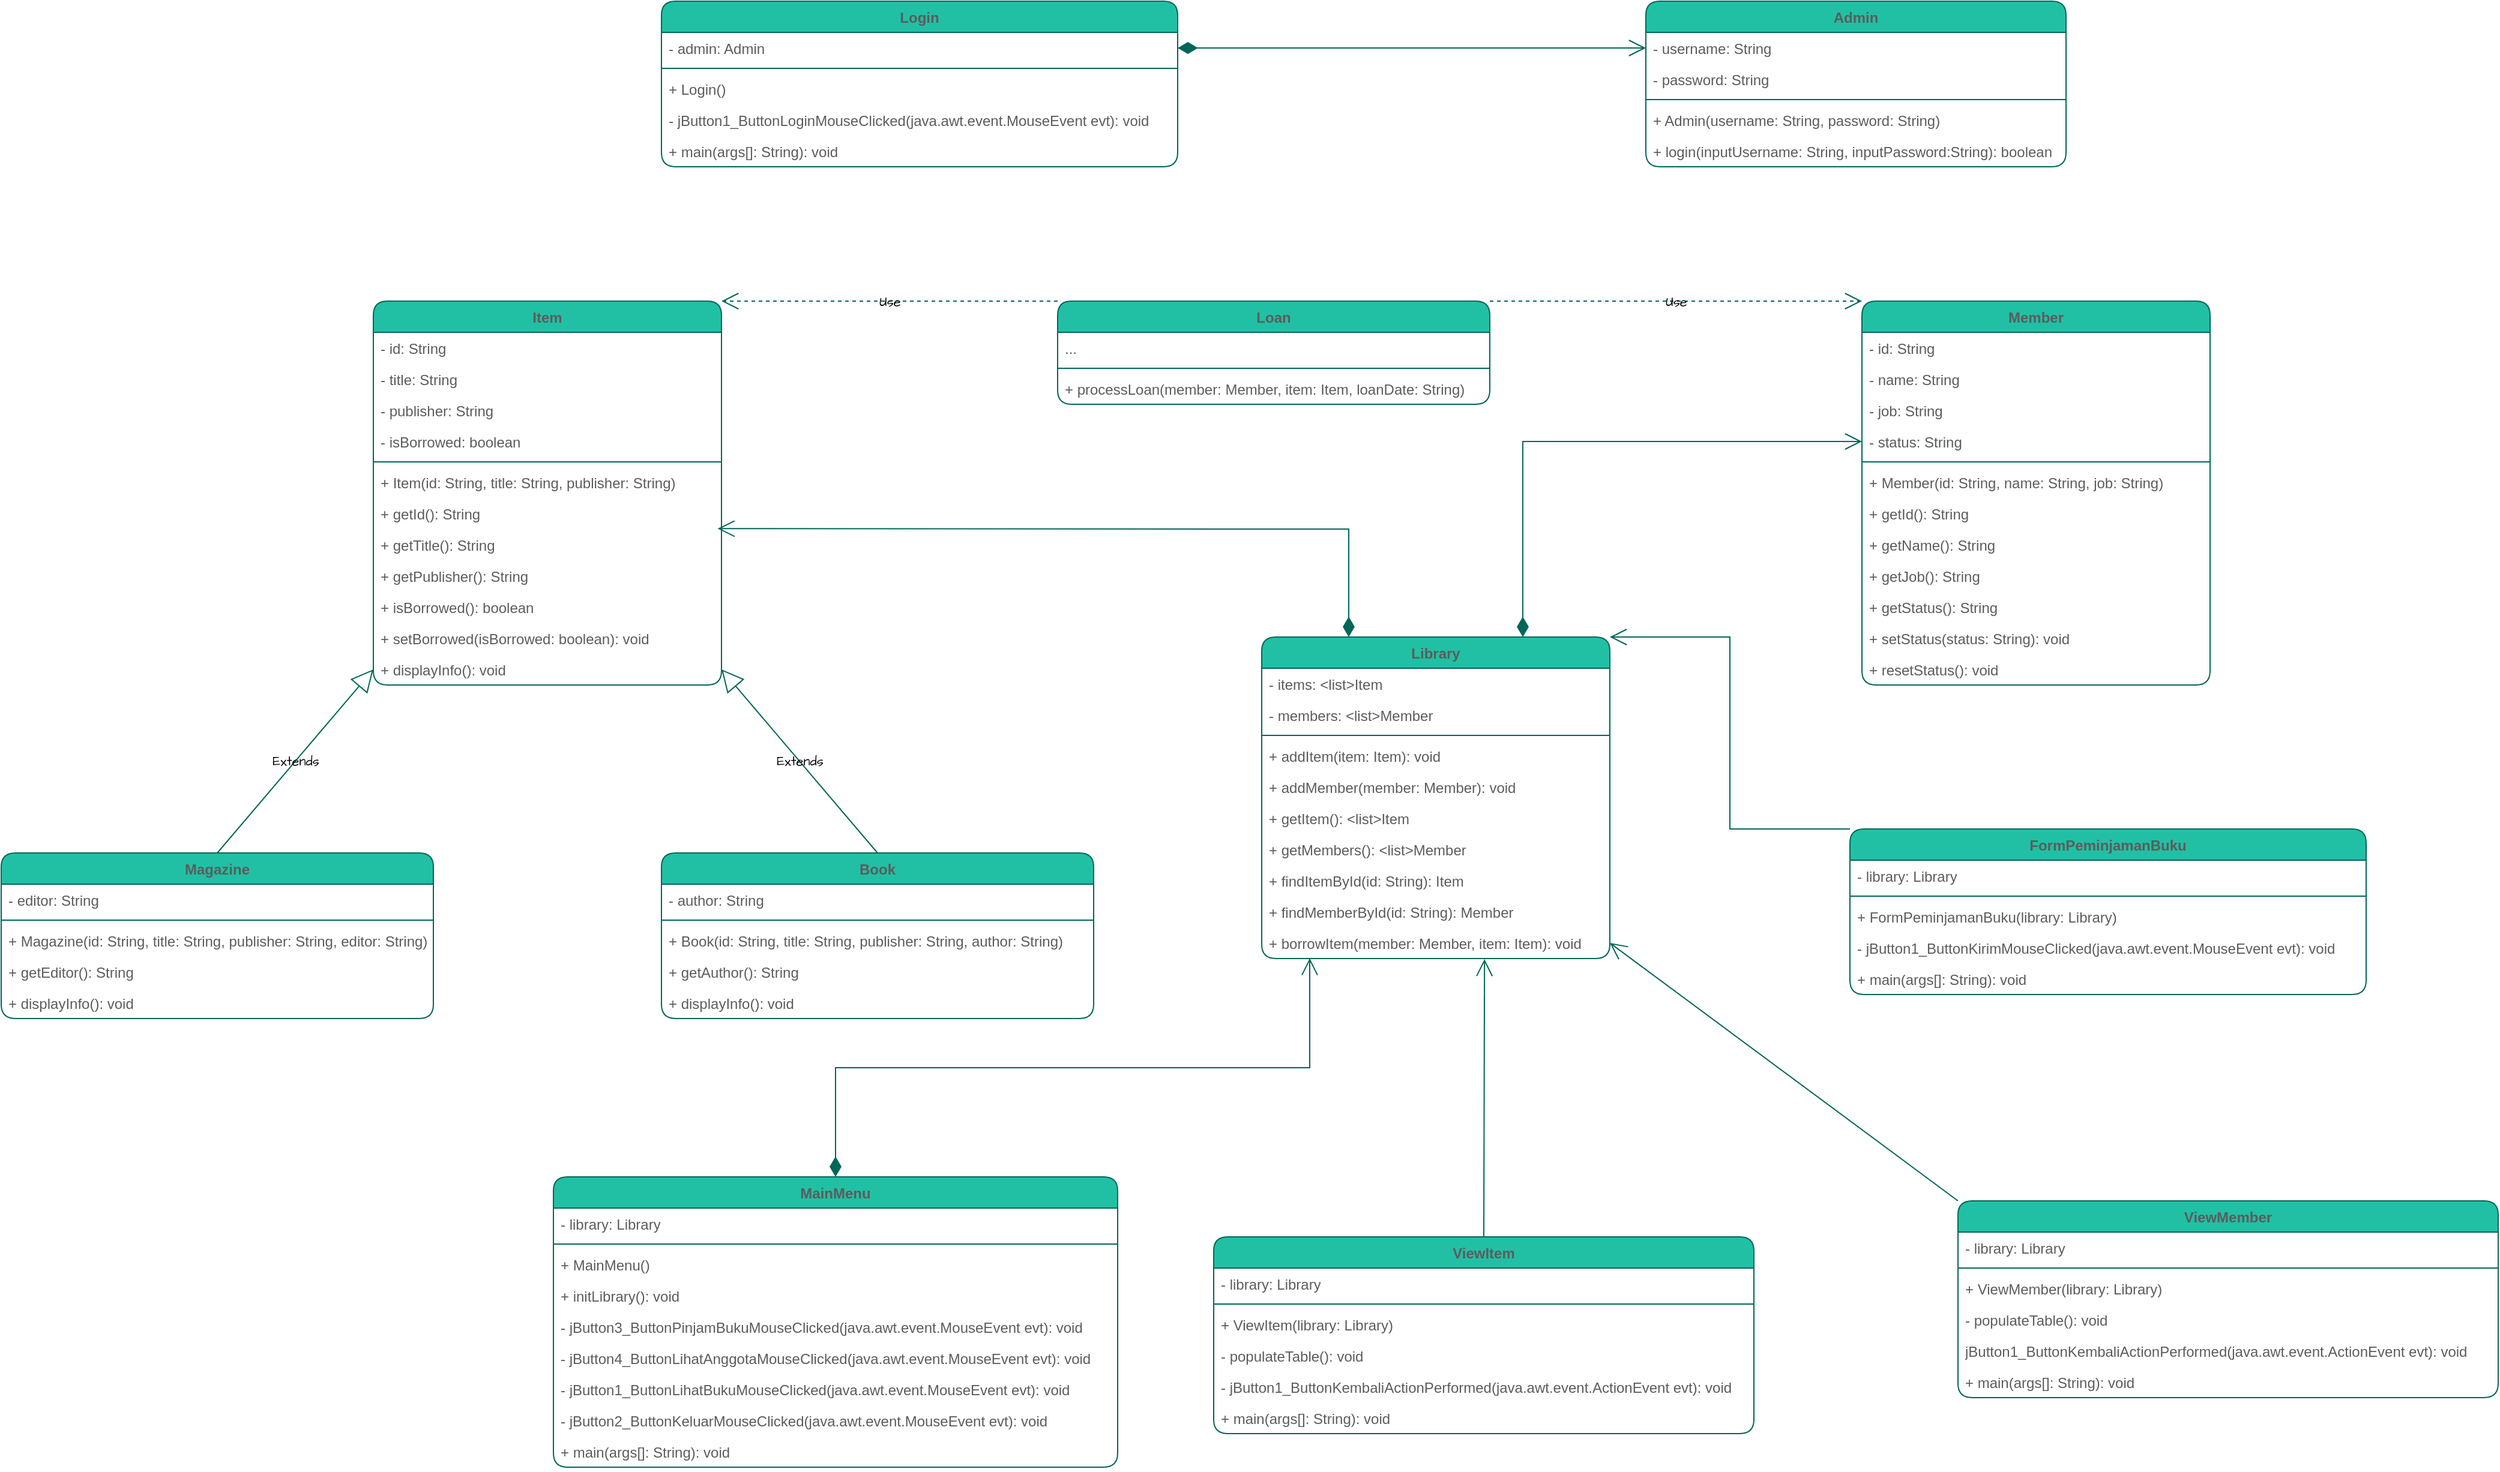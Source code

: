 <mxfile version="24.7.17">
  <diagram name="Page-1" id="c4acf3e9-155e-7222-9cf6-157b1a14988f">
    <mxGraphModel dx="4316" dy="1442" grid="1" gridSize="10" guides="1" tooltips="1" connect="1" arrows="1" fold="1" page="1" pageScale="1" pageWidth="850" pageHeight="1100" background="none" math="0" shadow="0">
      <root>
        <mxCell id="0" />
        <mxCell id="1" parent="0" />
        <mxCell id="7677n6KTqi19DKU87KQC-2" value="Library" style="swimlane;fontStyle=1;align=center;verticalAlign=top;childLayout=stackLayout;horizontal=1;startSize=26;horizontalStack=0;resizeParent=1;resizeParentMax=0;resizeLast=0;collapsible=1;marginBottom=0;whiteSpace=wrap;html=1;rounded=1;labelBackgroundColor=none;fillColor=#21C0A5;strokeColor=#006658;fontColor=#5C5C5C;" parent="1" vertex="1">
          <mxGeometry x="-10" y="1470" width="290" height="268" as="geometry" />
        </mxCell>
        <mxCell id="7677n6KTqi19DKU87KQC-6" value="- items: &amp;lt;list&amp;gt;Item" style="text;strokeColor=none;fillColor=none;align=left;verticalAlign=top;spacingLeft=4;spacingRight=4;overflow=hidden;rotatable=0;points=[[0,0.5],[1,0.5]];portConstraint=eastwest;whiteSpace=wrap;html=1;rounded=1;labelBackgroundColor=none;fontColor=#5C5C5C;" parent="7677n6KTqi19DKU87KQC-2" vertex="1">
          <mxGeometry y="26" width="290" height="26" as="geometry" />
        </mxCell>
        <mxCell id="7677n6KTqi19DKU87KQC-3" value="- members: &amp;lt;list&amp;gt;Member" style="text;strokeColor=none;fillColor=none;align=left;verticalAlign=top;spacingLeft=4;spacingRight=4;overflow=hidden;rotatable=0;points=[[0,0.5],[1,0.5]];portConstraint=eastwest;whiteSpace=wrap;html=1;rounded=1;labelBackgroundColor=none;fontColor=#5C5C5C;" parent="7677n6KTqi19DKU87KQC-2" vertex="1">
          <mxGeometry y="52" width="290" height="26" as="geometry" />
        </mxCell>
        <mxCell id="7677n6KTqi19DKU87KQC-4" value="" style="line;strokeWidth=1;fillColor=none;align=left;verticalAlign=middle;spacingTop=-1;spacingLeft=3;spacingRight=3;rotatable=0;labelPosition=right;points=[];portConstraint=eastwest;strokeColor=#006658;rounded=1;labelBackgroundColor=none;fontColor=#5C5C5C;" parent="7677n6KTqi19DKU87KQC-2" vertex="1">
          <mxGeometry y="78" width="290" height="8" as="geometry" />
        </mxCell>
        <mxCell id="7677n6KTqi19DKU87KQC-5" value="+ addItem(item: Item): void" style="text;strokeColor=none;fillColor=none;align=left;verticalAlign=top;spacingLeft=4;spacingRight=4;overflow=hidden;rotatable=0;points=[[0,0.5],[1,0.5]];portConstraint=eastwest;whiteSpace=wrap;html=1;rounded=1;labelBackgroundColor=none;fontColor=#5C5C5C;" parent="7677n6KTqi19DKU87KQC-2" vertex="1">
          <mxGeometry y="86" width="290" height="26" as="geometry" />
        </mxCell>
        <mxCell id="7677n6KTqi19DKU87KQC-7" value="+ addMember(member: Member): void" style="text;strokeColor=none;fillColor=none;align=left;verticalAlign=top;spacingLeft=4;spacingRight=4;overflow=hidden;rotatable=0;points=[[0,0.5],[1,0.5]];portConstraint=eastwest;whiteSpace=wrap;html=1;rounded=1;labelBackgroundColor=none;fontColor=#5C5C5C;" parent="7677n6KTqi19DKU87KQC-2" vertex="1">
          <mxGeometry y="112" width="290" height="26" as="geometry" />
        </mxCell>
        <mxCell id="7677n6KTqi19DKU87KQC-9" value="+ getItem(): &amp;lt;list&amp;gt;Item" style="text;strokeColor=none;fillColor=none;align=left;verticalAlign=top;spacingLeft=4;spacingRight=4;overflow=hidden;rotatable=0;points=[[0,0.5],[1,0.5]];portConstraint=eastwest;whiteSpace=wrap;html=1;rounded=1;labelBackgroundColor=none;fontColor=#5C5C5C;" parent="7677n6KTqi19DKU87KQC-2" vertex="1">
          <mxGeometry y="138" width="290" height="26" as="geometry" />
        </mxCell>
        <mxCell id="7677n6KTqi19DKU87KQC-10" value="+ getMembers(): &amp;lt;list&amp;gt;Member" style="text;strokeColor=none;fillColor=none;align=left;verticalAlign=top;spacingLeft=4;spacingRight=4;overflow=hidden;rotatable=0;points=[[0,0.5],[1,0.5]];portConstraint=eastwest;whiteSpace=wrap;html=1;rounded=1;labelBackgroundColor=none;fontColor=#5C5C5C;" parent="7677n6KTqi19DKU87KQC-2" vertex="1">
          <mxGeometry y="164" width="290" height="26" as="geometry" />
        </mxCell>
        <mxCell id="7677n6KTqi19DKU87KQC-12" value="+ findItemById(id: String): Item" style="text;strokeColor=none;fillColor=none;align=left;verticalAlign=top;spacingLeft=4;spacingRight=4;overflow=hidden;rotatable=0;points=[[0,0.5],[1,0.5]];portConstraint=eastwest;whiteSpace=wrap;html=1;rounded=1;labelBackgroundColor=none;fontColor=#5C5C5C;" parent="7677n6KTqi19DKU87KQC-2" vertex="1">
          <mxGeometry y="190" width="290" height="26" as="geometry" />
        </mxCell>
        <mxCell id="7677n6KTqi19DKU87KQC-11" value="+ findMemberById(id: String): Member" style="text;strokeColor=none;fillColor=none;align=left;verticalAlign=top;spacingLeft=4;spacingRight=4;overflow=hidden;rotatable=0;points=[[0,0.5],[1,0.5]];portConstraint=eastwest;whiteSpace=wrap;html=1;rounded=1;labelBackgroundColor=none;fontColor=#5C5C5C;" parent="7677n6KTqi19DKU87KQC-2" vertex="1">
          <mxGeometry y="216" width="290" height="26" as="geometry" />
        </mxCell>
        <mxCell id="7677n6KTqi19DKU87KQC-8" value="+ borrowItem(member: Member, item: Item): void" style="text;strokeColor=none;fillColor=none;align=left;verticalAlign=top;spacingLeft=4;spacingRight=4;overflow=hidden;rotatable=0;points=[[0,0.5],[1,0.5]];portConstraint=eastwest;whiteSpace=wrap;html=1;rounded=1;labelBackgroundColor=none;fontColor=#5C5C5C;" parent="7677n6KTqi19DKU87KQC-2" vertex="1">
          <mxGeometry y="242" width="290" height="26" as="geometry" />
        </mxCell>
        <mxCell id="7677n6KTqi19DKU87KQC-13" value="Admin" style="swimlane;fontStyle=1;align=center;verticalAlign=top;childLayout=stackLayout;horizontal=1;startSize=26;horizontalStack=0;resizeParent=1;resizeParentMax=0;resizeLast=0;collapsible=1;marginBottom=0;whiteSpace=wrap;html=1;rounded=1;labelBackgroundColor=none;fillColor=#21C0A5;strokeColor=#006658;fontColor=#5C5C5C;" parent="1" vertex="1">
          <mxGeometry x="310" y="940" width="350" height="138" as="geometry" />
        </mxCell>
        <mxCell id="7677n6KTqi19DKU87KQC-14" value="- username: String" style="text;strokeColor=none;fillColor=none;align=left;verticalAlign=top;spacingLeft=4;spacingRight=4;overflow=hidden;rotatable=0;points=[[0,0.5],[1,0.5]];portConstraint=eastwest;whiteSpace=wrap;html=1;rounded=1;labelBackgroundColor=none;fontColor=#5C5C5C;" parent="7677n6KTqi19DKU87KQC-13" vertex="1">
          <mxGeometry y="26" width="350" height="26" as="geometry" />
        </mxCell>
        <mxCell id="7677n6KTqi19DKU87KQC-15" value="- password: String" style="text;strokeColor=none;fillColor=none;align=left;verticalAlign=top;spacingLeft=4;spacingRight=4;overflow=hidden;rotatable=0;points=[[0,0.5],[1,0.5]];portConstraint=eastwest;whiteSpace=wrap;html=1;rounded=1;labelBackgroundColor=none;fontColor=#5C5C5C;" parent="7677n6KTqi19DKU87KQC-13" vertex="1">
          <mxGeometry y="52" width="350" height="26" as="geometry" />
        </mxCell>
        <mxCell id="7677n6KTqi19DKU87KQC-16" value="" style="line;strokeWidth=1;fillColor=none;align=left;verticalAlign=middle;spacingTop=-1;spacingLeft=3;spacingRight=3;rotatable=0;labelPosition=right;points=[];portConstraint=eastwest;strokeColor=#006658;rounded=1;labelBackgroundColor=none;fontColor=#5C5C5C;" parent="7677n6KTqi19DKU87KQC-13" vertex="1">
          <mxGeometry y="78" width="350" height="8" as="geometry" />
        </mxCell>
        <mxCell id="7677n6KTqi19DKU87KQC-17" value="+ Admin(username: String, password: String)" style="text;strokeColor=none;fillColor=none;align=left;verticalAlign=top;spacingLeft=4;spacingRight=4;overflow=hidden;rotatable=0;points=[[0,0.5],[1,0.5]];portConstraint=eastwest;whiteSpace=wrap;html=1;rounded=1;labelBackgroundColor=none;fontColor=#5C5C5C;" parent="7677n6KTqi19DKU87KQC-13" vertex="1">
          <mxGeometry y="86" width="350" height="26" as="geometry" />
        </mxCell>
        <mxCell id="7677n6KTqi19DKU87KQC-18" value="+ login(inputUsername: String, inputPassword:String): boolean" style="text;strokeColor=none;fillColor=none;align=left;verticalAlign=top;spacingLeft=4;spacingRight=4;overflow=hidden;rotatable=0;points=[[0,0.5],[1,0.5]];portConstraint=eastwest;whiteSpace=wrap;html=1;rounded=1;labelBackgroundColor=none;fontColor=#5C5C5C;" parent="7677n6KTqi19DKU87KQC-13" vertex="1">
          <mxGeometry y="112" width="350" height="26" as="geometry" />
        </mxCell>
        <mxCell id="7677n6KTqi19DKU87KQC-25" value="Book" style="swimlane;fontStyle=1;align=center;verticalAlign=top;childLayout=stackLayout;horizontal=1;startSize=26;horizontalStack=0;resizeParent=1;resizeParentMax=0;resizeLast=0;collapsible=1;marginBottom=0;whiteSpace=wrap;html=1;rounded=1;labelBackgroundColor=none;fillColor=#21C0A5;strokeColor=#006658;fontColor=#5C5C5C;" parent="1" vertex="1">
          <mxGeometry x="-510" y="1650" width="360" height="138" as="geometry" />
        </mxCell>
        <mxCell id="7677n6KTqi19DKU87KQC-26" value="- author: String" style="text;strokeColor=none;fillColor=none;align=left;verticalAlign=top;spacingLeft=4;spacingRight=4;overflow=hidden;rotatable=0;points=[[0,0.5],[1,0.5]];portConstraint=eastwest;whiteSpace=wrap;html=1;rounded=1;labelBackgroundColor=none;fontColor=#5C5C5C;" parent="7677n6KTqi19DKU87KQC-25" vertex="1">
          <mxGeometry y="26" width="360" height="26" as="geometry" />
        </mxCell>
        <mxCell id="7677n6KTqi19DKU87KQC-28" value="" style="line;strokeWidth=1;fillColor=none;align=left;verticalAlign=middle;spacingTop=-1;spacingLeft=3;spacingRight=3;rotatable=0;labelPosition=right;points=[];portConstraint=eastwest;strokeColor=#006658;rounded=1;labelBackgroundColor=none;fontColor=#5C5C5C;" parent="7677n6KTqi19DKU87KQC-25" vertex="1">
          <mxGeometry y="52" width="360" height="8" as="geometry" />
        </mxCell>
        <mxCell id="7677n6KTqi19DKU87KQC-29" value="+ Book(id: String, title: String, publisher: String, author: String)" style="text;strokeColor=none;fillColor=none;align=left;verticalAlign=top;spacingLeft=4;spacingRight=4;overflow=hidden;rotatable=0;points=[[0,0.5],[1,0.5]];portConstraint=eastwest;whiteSpace=wrap;html=1;rounded=1;labelBackgroundColor=none;fontColor=#5C5C5C;" parent="7677n6KTqi19DKU87KQC-25" vertex="1">
          <mxGeometry y="60" width="360" height="26" as="geometry" />
        </mxCell>
        <mxCell id="7677n6KTqi19DKU87KQC-31" value="+ getAuthor(): String" style="text;strokeColor=none;fillColor=none;align=left;verticalAlign=top;spacingLeft=4;spacingRight=4;overflow=hidden;rotatable=0;points=[[0,0.5],[1,0.5]];portConstraint=eastwest;whiteSpace=wrap;html=1;rounded=1;labelBackgroundColor=none;fontColor=#5C5C5C;" parent="7677n6KTqi19DKU87KQC-25" vertex="1">
          <mxGeometry y="86" width="360" height="26" as="geometry" />
        </mxCell>
        <mxCell id="7677n6KTqi19DKU87KQC-30" value="+ displayInfo(): void" style="text;strokeColor=none;fillColor=none;align=left;verticalAlign=top;spacingLeft=4;spacingRight=4;overflow=hidden;rotatable=0;points=[[0,0.5],[1,0.5]];portConstraint=eastwest;whiteSpace=wrap;html=1;rounded=1;labelBackgroundColor=none;fontColor=#5C5C5C;" parent="7677n6KTqi19DKU87KQC-25" vertex="1">
          <mxGeometry y="112" width="360" height="26" as="geometry" />
        </mxCell>
        <mxCell id="7677n6KTqi19DKU87KQC-34" value="Item" style="swimlane;fontStyle=1;align=center;verticalAlign=top;childLayout=stackLayout;horizontal=1;startSize=26;horizontalStack=0;resizeParent=1;resizeParentMax=0;resizeLast=0;collapsible=1;marginBottom=0;whiteSpace=wrap;html=1;rounded=1;labelBackgroundColor=none;fillColor=#21C0A5;strokeColor=#006658;fontColor=#5C5C5C;" parent="1" vertex="1">
          <mxGeometry x="-750" y="1190" width="290" height="320" as="geometry" />
        </mxCell>
        <mxCell id="7677n6KTqi19DKU87KQC-35" value="- id: String" style="text;strokeColor=none;fillColor=none;align=left;verticalAlign=top;spacingLeft=4;spacingRight=4;overflow=hidden;rotatable=0;points=[[0,0.5],[1,0.5]];portConstraint=eastwest;whiteSpace=wrap;html=1;rounded=1;labelBackgroundColor=none;fontColor=#5C5C5C;" parent="7677n6KTqi19DKU87KQC-34" vertex="1">
          <mxGeometry y="26" width="290" height="26" as="geometry" />
        </mxCell>
        <mxCell id="7677n6KTqi19DKU87KQC-36" value="- title: String" style="text;strokeColor=none;fillColor=none;align=left;verticalAlign=top;spacingLeft=4;spacingRight=4;overflow=hidden;rotatable=0;points=[[0,0.5],[1,0.5]];portConstraint=eastwest;whiteSpace=wrap;html=1;rounded=1;labelBackgroundColor=none;fontColor=#5C5C5C;" parent="7677n6KTqi19DKU87KQC-34" vertex="1">
          <mxGeometry y="52" width="290" height="26" as="geometry" />
        </mxCell>
        <mxCell id="7677n6KTqi19DKU87KQC-45" value="- publisher: String" style="text;strokeColor=none;fillColor=none;align=left;verticalAlign=top;spacingLeft=4;spacingRight=4;overflow=hidden;rotatable=0;points=[[0,0.5],[1,0.5]];portConstraint=eastwest;whiteSpace=wrap;html=1;rounded=1;labelBackgroundColor=none;fontColor=#5C5C5C;" parent="7677n6KTqi19DKU87KQC-34" vertex="1">
          <mxGeometry y="78" width="290" height="26" as="geometry" />
        </mxCell>
        <mxCell id="7677n6KTqi19DKU87KQC-46" value="- isBorrowed: boolean" style="text;strokeColor=none;fillColor=none;align=left;verticalAlign=top;spacingLeft=4;spacingRight=4;overflow=hidden;rotatable=0;points=[[0,0.5],[1,0.5]];portConstraint=eastwest;whiteSpace=wrap;html=1;rounded=1;labelBackgroundColor=none;fontColor=#5C5C5C;" parent="7677n6KTqi19DKU87KQC-34" vertex="1">
          <mxGeometry y="104" width="290" height="26" as="geometry" />
        </mxCell>
        <mxCell id="7677n6KTqi19DKU87KQC-37" value="" style="line;strokeWidth=1;fillColor=none;align=left;verticalAlign=middle;spacingTop=-1;spacingLeft=3;spacingRight=3;rotatable=0;labelPosition=right;points=[];portConstraint=eastwest;strokeColor=#006658;rounded=1;labelBackgroundColor=none;fontColor=#5C5C5C;" parent="7677n6KTqi19DKU87KQC-34" vertex="1">
          <mxGeometry y="130" width="290" height="8" as="geometry" />
        </mxCell>
        <mxCell id="7677n6KTqi19DKU87KQC-38" value="+ Item(id: String, title: String, publisher: String)" style="text;strokeColor=none;fillColor=none;align=left;verticalAlign=top;spacingLeft=4;spacingRight=4;overflow=hidden;rotatable=0;points=[[0,0.5],[1,0.5]];portConstraint=eastwest;whiteSpace=wrap;html=1;rounded=1;labelBackgroundColor=none;fontColor=#5C5C5C;" parent="7677n6KTqi19DKU87KQC-34" vertex="1">
          <mxGeometry y="138" width="290" height="26" as="geometry" />
        </mxCell>
        <mxCell id="7677n6KTqi19DKU87KQC-39" value="+ getId(): String" style="text;strokeColor=none;fillColor=none;align=left;verticalAlign=top;spacingLeft=4;spacingRight=4;overflow=hidden;rotatable=0;points=[[0,0.5],[1,0.5]];portConstraint=eastwest;whiteSpace=wrap;html=1;rounded=1;labelBackgroundColor=none;fontColor=#5C5C5C;" parent="7677n6KTqi19DKU87KQC-34" vertex="1">
          <mxGeometry y="164" width="290" height="26" as="geometry" />
        </mxCell>
        <mxCell id="7677n6KTqi19DKU87KQC-40" value="+ getTitle(): String" style="text;strokeColor=none;fillColor=none;align=left;verticalAlign=top;spacingLeft=4;spacingRight=4;overflow=hidden;rotatable=0;points=[[0,0.5],[1,0.5]];portConstraint=eastwest;whiteSpace=wrap;html=1;rounded=1;labelBackgroundColor=none;fontColor=#5C5C5C;" parent="7677n6KTqi19DKU87KQC-34" vertex="1">
          <mxGeometry y="190" width="290" height="26" as="geometry" />
        </mxCell>
        <mxCell id="7677n6KTqi19DKU87KQC-41" value="+ getPublisher(): String" style="text;strokeColor=none;fillColor=none;align=left;verticalAlign=top;spacingLeft=4;spacingRight=4;overflow=hidden;rotatable=0;points=[[0,0.5],[1,0.5]];portConstraint=eastwest;whiteSpace=wrap;html=1;rounded=1;labelBackgroundColor=none;fontColor=#5C5C5C;" parent="7677n6KTqi19DKU87KQC-34" vertex="1">
          <mxGeometry y="216" width="290" height="26" as="geometry" />
        </mxCell>
        <mxCell id="7677n6KTqi19DKU87KQC-42" value="+ isBorrowed(): boolean" style="text;strokeColor=none;fillColor=none;align=left;verticalAlign=top;spacingLeft=4;spacingRight=4;overflow=hidden;rotatable=0;points=[[0,0.5],[1,0.5]];portConstraint=eastwest;whiteSpace=wrap;html=1;rounded=1;labelBackgroundColor=none;fontColor=#5C5C5C;" parent="7677n6KTqi19DKU87KQC-34" vertex="1">
          <mxGeometry y="242" width="290" height="26" as="geometry" />
        </mxCell>
        <mxCell id="7677n6KTqi19DKU87KQC-44" value="+ setBorrowed(isBorrowed: boolean): void" style="text;strokeColor=none;fillColor=none;align=left;verticalAlign=top;spacingLeft=4;spacingRight=4;overflow=hidden;rotatable=0;points=[[0,0.5],[1,0.5]];portConstraint=eastwest;whiteSpace=wrap;html=1;rounded=1;labelBackgroundColor=none;fontColor=#5C5C5C;" parent="7677n6KTqi19DKU87KQC-34" vertex="1">
          <mxGeometry y="268" width="290" height="26" as="geometry" />
        </mxCell>
        <mxCell id="7677n6KTqi19DKU87KQC-47" value="+ displayInfo(): void" style="text;strokeColor=none;fillColor=none;align=left;verticalAlign=top;spacingLeft=4;spacingRight=4;overflow=hidden;rotatable=0;points=[[0,0.5],[1,0.5]];portConstraint=eastwest;whiteSpace=wrap;html=1;rounded=1;labelBackgroundColor=none;fontColor=#5C5C5C;" parent="7677n6KTqi19DKU87KQC-34" vertex="1">
          <mxGeometry y="294" width="290" height="26" as="geometry" />
        </mxCell>
        <mxCell id="7677n6KTqi19DKU87KQC-48" value="Magazine" style="swimlane;fontStyle=1;align=center;verticalAlign=top;childLayout=stackLayout;horizontal=1;startSize=26;horizontalStack=0;resizeParent=1;resizeParentMax=0;resizeLast=0;collapsible=1;marginBottom=0;whiteSpace=wrap;html=1;rounded=1;labelBackgroundColor=none;fillColor=#21C0A5;strokeColor=#006658;fontColor=#5C5C5C;" parent="1" vertex="1">
          <mxGeometry x="-1060" y="1650" width="360" height="138" as="geometry" />
        </mxCell>
        <mxCell id="7677n6KTqi19DKU87KQC-49" value="- editor: String" style="text;strokeColor=none;fillColor=none;align=left;verticalAlign=top;spacingLeft=4;spacingRight=4;overflow=hidden;rotatable=0;points=[[0,0.5],[1,0.5]];portConstraint=eastwest;whiteSpace=wrap;html=1;rounded=1;labelBackgroundColor=none;fontColor=#5C5C5C;" parent="7677n6KTqi19DKU87KQC-48" vertex="1">
          <mxGeometry y="26" width="360" height="26" as="geometry" />
        </mxCell>
        <mxCell id="7677n6KTqi19DKU87KQC-50" value="" style="line;strokeWidth=1;fillColor=none;align=left;verticalAlign=middle;spacingTop=-1;spacingLeft=3;spacingRight=3;rotatable=0;labelPosition=right;points=[];portConstraint=eastwest;strokeColor=#006658;rounded=1;labelBackgroundColor=none;fontColor=#5C5C5C;" parent="7677n6KTqi19DKU87KQC-48" vertex="1">
          <mxGeometry y="52" width="360" height="8" as="geometry" />
        </mxCell>
        <mxCell id="7677n6KTqi19DKU87KQC-51" value="+ Magazine(id: String, title: String, publisher: String, editor: String)" style="text;strokeColor=none;fillColor=none;align=left;verticalAlign=top;spacingLeft=4;spacingRight=4;overflow=hidden;rotatable=0;points=[[0,0.5],[1,0.5]];portConstraint=eastwest;whiteSpace=wrap;html=1;rounded=1;labelBackgroundColor=none;fontColor=#5C5C5C;" parent="7677n6KTqi19DKU87KQC-48" vertex="1">
          <mxGeometry y="60" width="360" height="26" as="geometry" />
        </mxCell>
        <mxCell id="7677n6KTqi19DKU87KQC-52" value="+ getEditor(): String" style="text;strokeColor=none;fillColor=none;align=left;verticalAlign=top;spacingLeft=4;spacingRight=4;overflow=hidden;rotatable=0;points=[[0,0.5],[1,0.5]];portConstraint=eastwest;whiteSpace=wrap;html=1;rounded=1;labelBackgroundColor=none;fontColor=#5C5C5C;" parent="7677n6KTqi19DKU87KQC-48" vertex="1">
          <mxGeometry y="86" width="360" height="26" as="geometry" />
        </mxCell>
        <mxCell id="7677n6KTqi19DKU87KQC-54" value="+ displayInfo(): void" style="text;strokeColor=none;fillColor=none;align=left;verticalAlign=top;spacingLeft=4;spacingRight=4;overflow=hidden;rotatable=0;points=[[0,0.5],[1,0.5]];portConstraint=eastwest;whiteSpace=wrap;html=1;rounded=1;labelBackgroundColor=none;fontColor=#5C5C5C;" parent="7677n6KTqi19DKU87KQC-48" vertex="1">
          <mxGeometry y="112" width="360" height="26" as="geometry" />
        </mxCell>
        <mxCell id="7677n6KTqi19DKU87KQC-55" value="Loan" style="swimlane;fontStyle=1;align=center;verticalAlign=top;childLayout=stackLayout;horizontal=1;startSize=26;horizontalStack=0;resizeParent=1;resizeParentMax=0;resizeLast=0;collapsible=1;marginBottom=0;whiteSpace=wrap;html=1;rounded=1;labelBackgroundColor=none;fillColor=#21C0A5;strokeColor=#006658;fontColor=#5C5C5C;" parent="1" vertex="1">
          <mxGeometry x="-180" y="1190" width="360" height="86" as="geometry" />
        </mxCell>
        <mxCell id="7677n6KTqi19DKU87KQC-56" value="..." style="text;strokeColor=none;fillColor=none;align=left;verticalAlign=top;spacingLeft=4;spacingRight=4;overflow=hidden;rotatable=0;points=[[0,0.5],[1,0.5]];portConstraint=eastwest;whiteSpace=wrap;html=1;rounded=1;labelBackgroundColor=none;fontColor=#5C5C5C;" parent="7677n6KTqi19DKU87KQC-55" vertex="1">
          <mxGeometry y="26" width="360" height="26" as="geometry" />
        </mxCell>
        <mxCell id="7677n6KTqi19DKU87KQC-57" value="" style="line;strokeWidth=1;fillColor=none;align=left;verticalAlign=middle;spacingTop=-1;spacingLeft=3;spacingRight=3;rotatable=0;labelPosition=right;points=[];portConstraint=eastwest;strokeColor=#006658;rounded=1;labelBackgroundColor=none;fontColor=#5C5C5C;" parent="7677n6KTqi19DKU87KQC-55" vertex="1">
          <mxGeometry y="52" width="360" height="8" as="geometry" />
        </mxCell>
        <mxCell id="7677n6KTqi19DKU87KQC-58" value="+ processLoan(member: Member, item: Item, loanDate: String)" style="text;strokeColor=none;fillColor=none;align=left;verticalAlign=top;spacingLeft=4;spacingRight=4;overflow=hidden;rotatable=0;points=[[0,0.5],[1,0.5]];portConstraint=eastwest;whiteSpace=wrap;html=1;rounded=1;labelBackgroundColor=none;fontColor=#5C5C5C;" parent="7677n6KTqi19DKU87KQC-55" vertex="1">
          <mxGeometry y="60" width="360" height="26" as="geometry" />
        </mxCell>
        <mxCell id="7677n6KTqi19DKU87KQC-61" value="Member" style="swimlane;fontStyle=1;align=center;verticalAlign=top;childLayout=stackLayout;horizontal=1;startSize=26;horizontalStack=0;resizeParent=1;resizeParentMax=0;resizeLast=0;collapsible=1;marginBottom=0;whiteSpace=wrap;html=1;rounded=1;labelBackgroundColor=none;fillColor=#21C0A5;strokeColor=#006658;fontColor=#5C5C5C;" parent="1" vertex="1">
          <mxGeometry x="490" y="1190" width="290" height="320" as="geometry" />
        </mxCell>
        <mxCell id="7677n6KTqi19DKU87KQC-62" value="- id: String" style="text;strokeColor=none;fillColor=none;align=left;verticalAlign=top;spacingLeft=4;spacingRight=4;overflow=hidden;rotatable=0;points=[[0,0.5],[1,0.5]];portConstraint=eastwest;whiteSpace=wrap;html=1;rounded=1;labelBackgroundColor=none;fontColor=#5C5C5C;" parent="7677n6KTqi19DKU87KQC-61" vertex="1">
          <mxGeometry y="26" width="290" height="26" as="geometry" />
        </mxCell>
        <mxCell id="7677n6KTqi19DKU87KQC-63" value="- name: String" style="text;strokeColor=none;fillColor=none;align=left;verticalAlign=top;spacingLeft=4;spacingRight=4;overflow=hidden;rotatable=0;points=[[0,0.5],[1,0.5]];portConstraint=eastwest;whiteSpace=wrap;html=1;rounded=1;labelBackgroundColor=none;fontColor=#5C5C5C;" parent="7677n6KTqi19DKU87KQC-61" vertex="1">
          <mxGeometry y="52" width="290" height="26" as="geometry" />
        </mxCell>
        <mxCell id="7677n6KTqi19DKU87KQC-64" value="- job: String" style="text;strokeColor=none;fillColor=none;align=left;verticalAlign=top;spacingLeft=4;spacingRight=4;overflow=hidden;rotatable=0;points=[[0,0.5],[1,0.5]];portConstraint=eastwest;whiteSpace=wrap;html=1;rounded=1;labelBackgroundColor=none;fontColor=#5C5C5C;" parent="7677n6KTqi19DKU87KQC-61" vertex="1">
          <mxGeometry y="78" width="290" height="26" as="geometry" />
        </mxCell>
        <mxCell id="7677n6KTqi19DKU87KQC-65" value="- status: String" style="text;strokeColor=none;fillColor=none;align=left;verticalAlign=top;spacingLeft=4;spacingRight=4;overflow=hidden;rotatable=0;points=[[0,0.5],[1,0.5]];portConstraint=eastwest;whiteSpace=wrap;html=1;rounded=1;labelBackgroundColor=none;fontColor=#5C5C5C;" parent="7677n6KTqi19DKU87KQC-61" vertex="1">
          <mxGeometry y="104" width="290" height="26" as="geometry" />
        </mxCell>
        <mxCell id="7677n6KTqi19DKU87KQC-66" value="" style="line;strokeWidth=1;fillColor=none;align=left;verticalAlign=middle;spacingTop=-1;spacingLeft=3;spacingRight=3;rotatable=0;labelPosition=right;points=[];portConstraint=eastwest;strokeColor=#006658;rounded=1;labelBackgroundColor=none;fontColor=#5C5C5C;" parent="7677n6KTqi19DKU87KQC-61" vertex="1">
          <mxGeometry y="130" width="290" height="8" as="geometry" />
        </mxCell>
        <mxCell id="7677n6KTqi19DKU87KQC-67" value="+ Member(id: String, name: String, job: String)" style="text;strokeColor=none;fillColor=none;align=left;verticalAlign=top;spacingLeft=4;spacingRight=4;overflow=hidden;rotatable=0;points=[[0,0.5],[1,0.5]];portConstraint=eastwest;whiteSpace=wrap;html=1;rounded=1;labelBackgroundColor=none;fontColor=#5C5C5C;" parent="7677n6KTqi19DKU87KQC-61" vertex="1">
          <mxGeometry y="138" width="290" height="26" as="geometry" />
        </mxCell>
        <mxCell id="7677n6KTqi19DKU87KQC-68" value="+ getId(): String" style="text;strokeColor=none;fillColor=none;align=left;verticalAlign=top;spacingLeft=4;spacingRight=4;overflow=hidden;rotatable=0;points=[[0,0.5],[1,0.5]];portConstraint=eastwest;whiteSpace=wrap;html=1;rounded=1;labelBackgroundColor=none;fontColor=#5C5C5C;" parent="7677n6KTqi19DKU87KQC-61" vertex="1">
          <mxGeometry y="164" width="290" height="26" as="geometry" />
        </mxCell>
        <mxCell id="7677n6KTqi19DKU87KQC-69" value="+ getName(): String" style="text;strokeColor=none;fillColor=none;align=left;verticalAlign=top;spacingLeft=4;spacingRight=4;overflow=hidden;rotatable=0;points=[[0,0.5],[1,0.5]];portConstraint=eastwest;whiteSpace=wrap;html=1;rounded=1;labelBackgroundColor=none;fontColor=#5C5C5C;" parent="7677n6KTqi19DKU87KQC-61" vertex="1">
          <mxGeometry y="190" width="290" height="26" as="geometry" />
        </mxCell>
        <mxCell id="7677n6KTqi19DKU87KQC-70" value="+ getJob(): String" style="text;strokeColor=none;fillColor=none;align=left;verticalAlign=top;spacingLeft=4;spacingRight=4;overflow=hidden;rotatable=0;points=[[0,0.5],[1,0.5]];portConstraint=eastwest;whiteSpace=wrap;html=1;rounded=1;labelBackgroundColor=none;fontColor=#5C5C5C;" parent="7677n6KTqi19DKU87KQC-61" vertex="1">
          <mxGeometry y="216" width="290" height="26" as="geometry" />
        </mxCell>
        <mxCell id="7677n6KTqi19DKU87KQC-71" value="+ getStatus(): String" style="text;strokeColor=none;fillColor=none;align=left;verticalAlign=top;spacingLeft=4;spacingRight=4;overflow=hidden;rotatable=0;points=[[0,0.5],[1,0.5]];portConstraint=eastwest;whiteSpace=wrap;html=1;rounded=1;labelBackgroundColor=none;fontColor=#5C5C5C;" parent="7677n6KTqi19DKU87KQC-61" vertex="1">
          <mxGeometry y="242" width="290" height="26" as="geometry" />
        </mxCell>
        <mxCell id="7677n6KTqi19DKU87KQC-72" value="+ setStatus(status: String): void" style="text;strokeColor=none;fillColor=none;align=left;verticalAlign=top;spacingLeft=4;spacingRight=4;overflow=hidden;rotatable=0;points=[[0,0.5],[1,0.5]];portConstraint=eastwest;whiteSpace=wrap;html=1;rounded=1;labelBackgroundColor=none;fontColor=#5C5C5C;" parent="7677n6KTqi19DKU87KQC-61" vertex="1">
          <mxGeometry y="268" width="290" height="26" as="geometry" />
        </mxCell>
        <mxCell id="7677n6KTqi19DKU87KQC-73" value="+ resetStatus(): void" style="text;strokeColor=none;fillColor=none;align=left;verticalAlign=top;spacingLeft=4;spacingRight=4;overflow=hidden;rotatable=0;points=[[0,0.5],[1,0.5]];portConstraint=eastwest;whiteSpace=wrap;html=1;rounded=1;labelBackgroundColor=none;fontColor=#5C5C5C;" parent="7677n6KTqi19DKU87KQC-61" vertex="1">
          <mxGeometry y="294" width="290" height="26" as="geometry" />
        </mxCell>
        <mxCell id="7677n6KTqi19DKU87KQC-87" value="Extends" style="endArrow=block;endSize=16;endFill=0;html=1;rounded=0;hachureGap=4;strokeColor=#006658;fontFamily=Architects Daughter;fontSource=https%3A%2F%2Ffonts.googleapis.com%2Fcss%3Ffamily%3DArchitects%2BDaughter;fontColor=default;exitX=0.5;exitY=0;exitDx=0;exitDy=0;entryX=1;entryY=0.5;entryDx=0;entryDy=0;labelBackgroundColor=none;" parent="1" source="7677n6KTqi19DKU87KQC-25" target="7677n6KTqi19DKU87KQC-47" edge="1">
          <mxGeometry width="160" relative="1" as="geometry">
            <mxPoint x="140" y="1580" as="sourcePoint" />
            <mxPoint x="300" y="1580" as="targetPoint" />
          </mxGeometry>
        </mxCell>
        <mxCell id="7677n6KTqi19DKU87KQC-88" value="Extends" style="endArrow=block;endSize=16;endFill=0;html=1;rounded=0;hachureGap=4;strokeColor=#006658;fontFamily=Architects Daughter;fontSource=https%3A%2F%2Ffonts.googleapis.com%2Fcss%3Ffamily%3DArchitects%2BDaughter;fontColor=default;exitX=0.5;exitY=0;exitDx=0;exitDy=0;entryX=0;entryY=0.5;entryDx=0;entryDy=0;labelBackgroundColor=none;" parent="1" source="7677n6KTqi19DKU87KQC-48" target="7677n6KTqi19DKU87KQC-47" edge="1">
          <mxGeometry width="160" relative="1" as="geometry">
            <mxPoint x="-570" y="1620" as="sourcePoint" />
            <mxPoint x="-588" y="1522" as="targetPoint" />
          </mxGeometry>
        </mxCell>
        <mxCell id="eXqhSalaTnsRclDaEViD-2" value="Use" style="endArrow=open;endSize=12;dashed=1;html=1;rounded=0;hachureGap=4;fontFamily=Architects Daughter;fontSource=https%3A%2F%2Ffonts.googleapis.com%2Fcss%3Ffamily%3DArchitects%2BDaughter;exitX=0;exitY=0;exitDx=0;exitDy=0;entryX=1;entryY=0;entryDx=0;entryDy=0;strokeColor=#006658;labelBackgroundColor=none;fontColor=default;" edge="1" parent="1" source="7677n6KTqi19DKU87KQC-55" target="7677n6KTqi19DKU87KQC-34">
          <mxGeometry width="160" relative="1" as="geometry">
            <mxPoint x="-70" y="1430" as="sourcePoint" />
            <mxPoint x="90" y="1430" as="targetPoint" />
          </mxGeometry>
        </mxCell>
        <mxCell id="eXqhSalaTnsRclDaEViD-3" value="Use" style="endArrow=open;endSize=12;dashed=1;html=1;rounded=0;hachureGap=4;fontFamily=Architects Daughter;fontSource=https%3A%2F%2Ffonts.googleapis.com%2Fcss%3Ffamily%3DArchitects%2BDaughter;exitX=1;exitY=0;exitDx=0;exitDy=0;entryX=0;entryY=0;entryDx=0;entryDy=0;strokeColor=#006658;labelBackgroundColor=none;fontColor=default;" edge="1" parent="1" source="7677n6KTqi19DKU87KQC-55" target="7677n6KTqi19DKU87KQC-61">
          <mxGeometry width="160" relative="1" as="geometry">
            <mxPoint x="-160" y="1270" as="sourcePoint" />
            <mxPoint x="-450" y="1200" as="targetPoint" />
          </mxGeometry>
        </mxCell>
        <mxCell id="eXqhSalaTnsRclDaEViD-4" value="FormPeminjamanBuku" style="swimlane;fontStyle=1;align=center;verticalAlign=top;childLayout=stackLayout;horizontal=1;startSize=26;horizontalStack=0;resizeParent=1;resizeParentMax=0;resizeLast=0;collapsible=1;marginBottom=0;whiteSpace=wrap;html=1;rounded=1;labelBackgroundColor=none;fillColor=#21C0A5;strokeColor=#006658;fontColor=#5C5C5C;" vertex="1" parent="1">
          <mxGeometry x="480" y="1630" width="430" height="138" as="geometry" />
        </mxCell>
        <mxCell id="eXqhSalaTnsRclDaEViD-6" value="- library: Library" style="text;strokeColor=none;fillColor=none;align=left;verticalAlign=top;spacingLeft=4;spacingRight=4;overflow=hidden;rotatable=0;points=[[0,0.5],[1,0.5]];portConstraint=eastwest;whiteSpace=wrap;html=1;rounded=1;labelBackgroundColor=none;fontColor=#5C5C5C;" vertex="1" parent="eXqhSalaTnsRclDaEViD-4">
          <mxGeometry y="26" width="430" height="26" as="geometry" />
        </mxCell>
        <mxCell id="eXqhSalaTnsRclDaEViD-7" value="" style="line;strokeWidth=1;fillColor=none;align=left;verticalAlign=middle;spacingTop=-1;spacingLeft=3;spacingRight=3;rotatable=0;labelPosition=right;points=[];portConstraint=eastwest;strokeColor=#006658;rounded=1;labelBackgroundColor=none;fontColor=#5C5C5C;" vertex="1" parent="eXqhSalaTnsRclDaEViD-4">
          <mxGeometry y="52" width="430" height="8" as="geometry" />
        </mxCell>
        <mxCell id="eXqhSalaTnsRclDaEViD-18" value="+ FormPeminjamanBuku(library: Library)" style="text;strokeColor=none;fillColor=none;align=left;verticalAlign=top;spacingLeft=4;spacingRight=4;overflow=hidden;rotatable=0;points=[[0,0.5],[1,0.5]];portConstraint=eastwest;whiteSpace=wrap;html=1;rounded=1;labelBackgroundColor=none;fontColor=#5C5C5C;" vertex="1" parent="eXqhSalaTnsRclDaEViD-4">
          <mxGeometry y="60" width="430" height="26" as="geometry" />
        </mxCell>
        <mxCell id="eXqhSalaTnsRclDaEViD-8" value="- jButton1_ButtonKirimMouseClicked(java.awt.event.MouseEvent evt): void" style="text;strokeColor=none;fillColor=none;align=left;verticalAlign=top;spacingLeft=4;spacingRight=4;overflow=hidden;rotatable=0;points=[[0,0.5],[1,0.5]];portConstraint=eastwest;whiteSpace=wrap;html=1;rounded=1;labelBackgroundColor=none;fontColor=#5C5C5C;" vertex="1" parent="eXqhSalaTnsRclDaEViD-4">
          <mxGeometry y="86" width="430" height="26" as="geometry" />
        </mxCell>
        <mxCell id="eXqhSalaTnsRclDaEViD-9" value="+ main(args[]: String): void" style="text;strokeColor=none;fillColor=none;align=left;verticalAlign=top;spacingLeft=4;spacingRight=4;overflow=hidden;rotatable=0;points=[[0,0.5],[1,0.5]];portConstraint=eastwest;whiteSpace=wrap;html=1;rounded=1;labelBackgroundColor=none;fontColor=#5C5C5C;" vertex="1" parent="eXqhSalaTnsRclDaEViD-4">
          <mxGeometry y="112" width="430" height="26" as="geometry" />
        </mxCell>
        <mxCell id="eXqhSalaTnsRclDaEViD-15" value="" style="endArrow=open;endFill=1;endSize=12;html=1;rounded=0;hachureGap=4;fontFamily=Architects Daughter;fontSource=https%3A%2F%2Ffonts.googleapis.com%2Fcss%3Ffamily%3DArchitects%2BDaughter;entryX=1;entryY=0;entryDx=0;entryDy=0;exitX=0;exitY=0;exitDx=0;exitDy=0;strokeColor=#006658;labelBackgroundColor=none;fontColor=default;" edge="1" parent="1" source="eXqhSalaTnsRclDaEViD-4" target="7677n6KTqi19DKU87KQC-2">
          <mxGeometry width="160" relative="1" as="geometry">
            <mxPoint x="430" y="1900" as="sourcePoint" />
            <mxPoint x="380" y="1940" as="targetPoint" />
            <Array as="points">
              <mxPoint x="380" y="1630" />
              <mxPoint x="380" y="1470" />
            </Array>
          </mxGeometry>
        </mxCell>
        <mxCell id="eXqhSalaTnsRclDaEViD-16" value="" style="endArrow=open;html=1;endSize=12;startArrow=diamondThin;startSize=14;startFill=1;edgeStyle=orthogonalEdgeStyle;align=left;verticalAlign=bottom;rounded=0;hachureGap=4;fontFamily=Architects Daughter;fontSource=https%3A%2F%2Ffonts.googleapis.com%2Fcss%3Ffamily%3DArchitects%2BDaughter;exitX=0.75;exitY=0;exitDx=0;exitDy=0;entryX=0;entryY=0.5;entryDx=0;entryDy=0;strokeColor=#006658;labelBackgroundColor=none;fontColor=default;" edge="1" parent="1" source="7677n6KTqi19DKU87KQC-2" target="7677n6KTqi19DKU87KQC-65">
          <mxGeometry x="-1" y="3" relative="1" as="geometry">
            <mxPoint x="40" y="1450" as="sourcePoint" />
            <mxPoint x="200" y="1450" as="targetPoint" />
            <Array as="points">
              <mxPoint x="208" y="1307" />
            </Array>
          </mxGeometry>
        </mxCell>
        <mxCell id="eXqhSalaTnsRclDaEViD-17" value="" style="endArrow=open;html=1;endSize=12;startArrow=diamondThin;startSize=14;startFill=1;edgeStyle=orthogonalEdgeStyle;align=left;verticalAlign=bottom;rounded=0;hachureGap=4;fontFamily=Architects Daughter;fontSource=https%3A%2F%2Ffonts.googleapis.com%2Fcss%3Ffamily%3DArchitects%2BDaughter;exitX=0.25;exitY=0;exitDx=0;exitDy=0;entryX=0.989;entryY=-0.014;entryDx=0;entryDy=0;entryPerimeter=0;strokeColor=#006658;labelBackgroundColor=none;fontColor=default;" edge="1" parent="1" source="7677n6KTqi19DKU87KQC-2" target="7677n6KTqi19DKU87KQC-40">
          <mxGeometry x="-1" y="3" relative="1" as="geometry">
            <mxPoint x="278" y="1550" as="sourcePoint" />
            <mxPoint x="-460" y="1380" as="targetPoint" />
            <Array as="points">
              <mxPoint x="63" y="1380" />
              <mxPoint y="1380" />
            </Array>
          </mxGeometry>
        </mxCell>
        <mxCell id="eXqhSalaTnsRclDaEViD-19" value="Login" style="swimlane;fontStyle=1;align=center;verticalAlign=top;childLayout=stackLayout;horizontal=1;startSize=26;horizontalStack=0;resizeParent=1;resizeParentMax=0;resizeLast=0;collapsible=1;marginBottom=0;whiteSpace=wrap;html=1;rounded=1;labelBackgroundColor=none;fillColor=#21C0A5;strokeColor=#006658;fontColor=#5C5C5C;" vertex="1" parent="1">
          <mxGeometry x="-510" y="940" width="430" height="138" as="geometry" />
        </mxCell>
        <mxCell id="eXqhSalaTnsRclDaEViD-20" value="- admin: Admin" style="text;strokeColor=none;fillColor=none;align=left;verticalAlign=top;spacingLeft=4;spacingRight=4;overflow=hidden;rotatable=0;points=[[0,0.5],[1,0.5]];portConstraint=eastwest;whiteSpace=wrap;html=1;rounded=1;labelBackgroundColor=none;fontColor=#5C5C5C;" vertex="1" parent="eXqhSalaTnsRclDaEViD-19">
          <mxGeometry y="26" width="430" height="26" as="geometry" />
        </mxCell>
        <mxCell id="eXqhSalaTnsRclDaEViD-21" value="" style="line;strokeWidth=1;fillColor=none;align=left;verticalAlign=middle;spacingTop=-1;spacingLeft=3;spacingRight=3;rotatable=0;labelPosition=right;points=[];portConstraint=eastwest;strokeColor=#006658;rounded=1;labelBackgroundColor=none;fontColor=#5C5C5C;" vertex="1" parent="eXqhSalaTnsRclDaEViD-19">
          <mxGeometry y="52" width="430" height="8" as="geometry" />
        </mxCell>
        <mxCell id="eXqhSalaTnsRclDaEViD-22" value="+ Login()" style="text;strokeColor=none;fillColor=none;align=left;verticalAlign=top;spacingLeft=4;spacingRight=4;overflow=hidden;rotatable=0;points=[[0,0.5],[1,0.5]];portConstraint=eastwest;whiteSpace=wrap;html=1;rounded=1;labelBackgroundColor=none;fontColor=#5C5C5C;" vertex="1" parent="eXqhSalaTnsRclDaEViD-19">
          <mxGeometry y="60" width="430" height="26" as="geometry" />
        </mxCell>
        <mxCell id="eXqhSalaTnsRclDaEViD-23" value="- jButton1_ButtonLoginMouseClicked(java.awt.event.MouseEvent evt): void" style="text;strokeColor=none;fillColor=none;align=left;verticalAlign=top;spacingLeft=4;spacingRight=4;overflow=hidden;rotatable=0;points=[[0,0.5],[1,0.5]];portConstraint=eastwest;whiteSpace=wrap;html=1;rounded=1;labelBackgroundColor=none;fontColor=#5C5C5C;" vertex="1" parent="eXqhSalaTnsRclDaEViD-19">
          <mxGeometry y="86" width="430" height="26" as="geometry" />
        </mxCell>
        <mxCell id="eXqhSalaTnsRclDaEViD-24" value="+ main(args[]: String): void" style="text;strokeColor=none;fillColor=none;align=left;verticalAlign=top;spacingLeft=4;spacingRight=4;overflow=hidden;rotatable=0;points=[[0,0.5],[1,0.5]];portConstraint=eastwest;whiteSpace=wrap;html=1;rounded=1;labelBackgroundColor=none;fontColor=#5C5C5C;" vertex="1" parent="eXqhSalaTnsRclDaEViD-19">
          <mxGeometry y="112" width="430" height="26" as="geometry" />
        </mxCell>
        <mxCell id="eXqhSalaTnsRclDaEViD-26" value="" style="endArrow=open;html=1;endSize=12;startArrow=diamondThin;startSize=14;startFill=1;edgeStyle=orthogonalEdgeStyle;align=left;verticalAlign=bottom;rounded=0;hachureGap=4;fontFamily=Architects Daughter;fontSource=https%3A%2F%2Ffonts.googleapis.com%2Fcss%3Ffamily%3DArchitects%2BDaughter;exitX=1;exitY=0.5;exitDx=0;exitDy=0;entryX=0;entryY=0.5;entryDx=0;entryDy=0;strokeColor=#006658;labelBackgroundColor=none;fontColor=default;" edge="1" parent="1" source="eXqhSalaTnsRclDaEViD-20" target="7677n6KTqi19DKU87KQC-14">
          <mxGeometry x="-1" y="3" relative="1" as="geometry">
            <mxPoint x="-100" y="1130" as="sourcePoint" />
            <mxPoint x="60" y="1130" as="targetPoint" />
          </mxGeometry>
        </mxCell>
        <mxCell id="eXqhSalaTnsRclDaEViD-27" value="MainMenu" style="swimlane;fontStyle=1;align=center;verticalAlign=top;childLayout=stackLayout;horizontal=1;startSize=26;horizontalStack=0;resizeParent=1;resizeParentMax=0;resizeLast=0;collapsible=1;marginBottom=0;whiteSpace=wrap;html=1;rounded=1;labelBackgroundColor=none;fillColor=#21C0A5;strokeColor=#006658;fontColor=#5C5C5C;" vertex="1" parent="1">
          <mxGeometry x="-600" y="1920" width="470" height="242" as="geometry" />
        </mxCell>
        <mxCell id="eXqhSalaTnsRclDaEViD-28" value="- library: Library" style="text;strokeColor=none;fillColor=none;align=left;verticalAlign=top;spacingLeft=4;spacingRight=4;overflow=hidden;rotatable=0;points=[[0,0.5],[1,0.5]];portConstraint=eastwest;whiteSpace=wrap;html=1;rounded=1;labelBackgroundColor=none;fontColor=#5C5C5C;" vertex="1" parent="eXqhSalaTnsRclDaEViD-27">
          <mxGeometry y="26" width="470" height="26" as="geometry" />
        </mxCell>
        <mxCell id="eXqhSalaTnsRclDaEViD-30" value="" style="line;strokeWidth=1;fillColor=none;align=left;verticalAlign=middle;spacingTop=-1;spacingLeft=3;spacingRight=3;rotatable=0;labelPosition=right;points=[];portConstraint=eastwest;strokeColor=#006658;rounded=1;labelBackgroundColor=none;fontColor=#5C5C5C;" vertex="1" parent="eXqhSalaTnsRclDaEViD-27">
          <mxGeometry y="52" width="470" height="8" as="geometry" />
        </mxCell>
        <mxCell id="eXqhSalaTnsRclDaEViD-31" value="+ MainMenu()" style="text;strokeColor=none;fillColor=none;align=left;verticalAlign=top;spacingLeft=4;spacingRight=4;overflow=hidden;rotatable=0;points=[[0,0.5],[1,0.5]];portConstraint=eastwest;whiteSpace=wrap;html=1;rounded=1;labelBackgroundColor=none;fontColor=#5C5C5C;" vertex="1" parent="eXqhSalaTnsRclDaEViD-27">
          <mxGeometry y="60" width="470" height="26" as="geometry" />
        </mxCell>
        <mxCell id="eXqhSalaTnsRclDaEViD-32" value="+ initLibrary(): void" style="text;strokeColor=none;fillColor=none;align=left;verticalAlign=top;spacingLeft=4;spacingRight=4;overflow=hidden;rotatable=0;points=[[0,0.5],[1,0.5]];portConstraint=eastwest;whiteSpace=wrap;html=1;rounded=1;labelBackgroundColor=none;fontColor=#5C5C5C;" vertex="1" parent="eXqhSalaTnsRclDaEViD-27">
          <mxGeometry y="86" width="470" height="26" as="geometry" />
        </mxCell>
        <mxCell id="eXqhSalaTnsRclDaEViD-33" value="-&amp;nbsp;jButton3_ButtonPinjamBukuMouseClicked(java.awt.event.MouseEvent evt): void" style="text;strokeColor=none;fillColor=none;align=left;verticalAlign=top;spacingLeft=4;spacingRight=4;overflow=hidden;rotatable=0;points=[[0,0.5],[1,0.5]];portConstraint=eastwest;whiteSpace=wrap;html=1;rounded=1;labelBackgroundColor=none;fontColor=#5C5C5C;" vertex="1" parent="eXqhSalaTnsRclDaEViD-27">
          <mxGeometry y="112" width="470" height="26" as="geometry" />
        </mxCell>
        <mxCell id="eXqhSalaTnsRclDaEViD-34" value="-&amp;nbsp;jButton4_ButtonLihatAnggotaMouseClicked(java.awt.event.MouseEvent evt): void" style="text;strokeColor=none;fillColor=none;align=left;verticalAlign=top;spacingLeft=4;spacingRight=4;overflow=hidden;rotatable=0;points=[[0,0.5],[1,0.5]];portConstraint=eastwest;whiteSpace=wrap;html=1;rounded=1;labelBackgroundColor=none;fontColor=#5C5C5C;" vertex="1" parent="eXqhSalaTnsRclDaEViD-27">
          <mxGeometry y="138" width="470" height="26" as="geometry" />
        </mxCell>
        <mxCell id="eXqhSalaTnsRclDaEViD-35" value="-&amp;nbsp;jButton1_ButtonLihatBukuMouseClicked(java.awt.event.MouseEvent evt): void" style="text;strokeColor=none;fillColor=none;align=left;verticalAlign=top;spacingLeft=4;spacingRight=4;overflow=hidden;rotatable=0;points=[[0,0.5],[1,0.5]];portConstraint=eastwest;whiteSpace=wrap;html=1;rounded=1;labelBackgroundColor=none;fontColor=#5C5C5C;" vertex="1" parent="eXqhSalaTnsRclDaEViD-27">
          <mxGeometry y="164" width="470" height="26" as="geometry" />
        </mxCell>
        <mxCell id="eXqhSalaTnsRclDaEViD-36" value="-&amp;nbsp;jButton2_ButtonKeluarMouseClicked(java.awt.event.MouseEvent evt): void" style="text;strokeColor=none;fillColor=none;align=left;verticalAlign=top;spacingLeft=4;spacingRight=4;overflow=hidden;rotatable=0;points=[[0,0.5],[1,0.5]];portConstraint=eastwest;whiteSpace=wrap;html=1;rounded=1;labelBackgroundColor=none;fontColor=#5C5C5C;" vertex="1" parent="eXqhSalaTnsRclDaEViD-27">
          <mxGeometry y="190" width="470" height="26" as="geometry" />
        </mxCell>
        <mxCell id="eXqhSalaTnsRclDaEViD-37" value="+ main(args[]: String): void" style="text;strokeColor=none;fillColor=none;align=left;verticalAlign=top;spacingLeft=4;spacingRight=4;overflow=hidden;rotatable=0;points=[[0,0.5],[1,0.5]];portConstraint=eastwest;whiteSpace=wrap;html=1;rounded=1;labelBackgroundColor=none;fontColor=#5C5C5C;" vertex="1" parent="eXqhSalaTnsRclDaEViD-27">
          <mxGeometry y="216" width="470" height="26" as="geometry" />
        </mxCell>
        <mxCell id="eXqhSalaTnsRclDaEViD-38" value="" style="endArrow=open;html=1;endSize=12;startArrow=diamondThin;startSize=14;startFill=1;edgeStyle=orthogonalEdgeStyle;align=left;verticalAlign=bottom;rounded=0;hachureGap=4;fontFamily=Architects Daughter;fontSource=https%3A%2F%2Ffonts.googleapis.com%2Fcss%3Ffamily%3DArchitects%2BDaughter;exitX=0.5;exitY=0;exitDx=0;exitDy=0;entryX=0.135;entryY=0.987;entryDx=0;entryDy=0;strokeColor=#006658;labelBackgroundColor=none;fontColor=default;entryPerimeter=0;" edge="1" parent="1" source="eXqhSalaTnsRclDaEViD-27" target="7677n6KTqi19DKU87KQC-8">
          <mxGeometry x="-1" y="3" relative="1" as="geometry">
            <mxPoint x="140" y="909" as="sourcePoint" />
            <mxPoint x="340" y="909" as="targetPoint" />
            <Array as="points">
              <mxPoint x="-365" y="1829" />
              <mxPoint x="30" y="1829" />
              <mxPoint x="30" y="1738" />
            </Array>
          </mxGeometry>
        </mxCell>
        <mxCell id="eXqhSalaTnsRclDaEViD-39" value="ViewItem" style="swimlane;fontStyle=1;align=center;verticalAlign=top;childLayout=stackLayout;horizontal=1;startSize=26;horizontalStack=0;resizeParent=1;resizeParentMax=0;resizeLast=0;collapsible=1;marginBottom=0;whiteSpace=wrap;html=1;rounded=1;labelBackgroundColor=none;fillColor=#21C0A5;strokeColor=#006658;fontColor=#5C5C5C;" vertex="1" parent="1">
          <mxGeometry x="-50" y="1970" width="450" height="164" as="geometry" />
        </mxCell>
        <mxCell id="eXqhSalaTnsRclDaEViD-40" value="- library: Library" style="text;strokeColor=none;fillColor=none;align=left;verticalAlign=top;spacingLeft=4;spacingRight=4;overflow=hidden;rotatable=0;points=[[0,0.5],[1,0.5]];portConstraint=eastwest;whiteSpace=wrap;html=1;rounded=1;labelBackgroundColor=none;fontColor=#5C5C5C;" vertex="1" parent="eXqhSalaTnsRclDaEViD-39">
          <mxGeometry y="26" width="450" height="26" as="geometry" />
        </mxCell>
        <mxCell id="eXqhSalaTnsRclDaEViD-41" value="" style="line;strokeWidth=1;fillColor=none;align=left;verticalAlign=middle;spacingTop=-1;spacingLeft=3;spacingRight=3;rotatable=0;labelPosition=right;points=[];portConstraint=eastwest;strokeColor=#006658;rounded=1;labelBackgroundColor=none;fontColor=#5C5C5C;" vertex="1" parent="eXqhSalaTnsRclDaEViD-39">
          <mxGeometry y="52" width="450" height="8" as="geometry" />
        </mxCell>
        <mxCell id="eXqhSalaTnsRclDaEViD-42" value="+ ViewItem(library: Library)" style="text;strokeColor=none;fillColor=none;align=left;verticalAlign=top;spacingLeft=4;spacingRight=4;overflow=hidden;rotatable=0;points=[[0,0.5],[1,0.5]];portConstraint=eastwest;whiteSpace=wrap;html=1;rounded=1;labelBackgroundColor=none;fontColor=#5C5C5C;" vertex="1" parent="eXqhSalaTnsRclDaEViD-39">
          <mxGeometry y="60" width="450" height="26" as="geometry" />
        </mxCell>
        <mxCell id="eXqhSalaTnsRclDaEViD-43" value="- populateTable(): void" style="text;strokeColor=none;fillColor=none;align=left;verticalAlign=top;spacingLeft=4;spacingRight=4;overflow=hidden;rotatable=0;points=[[0,0.5],[1,0.5]];portConstraint=eastwest;whiteSpace=wrap;html=1;rounded=1;labelBackgroundColor=none;fontColor=#5C5C5C;" vertex="1" parent="eXqhSalaTnsRclDaEViD-39">
          <mxGeometry y="86" width="450" height="26" as="geometry" />
        </mxCell>
        <mxCell id="eXqhSalaTnsRclDaEViD-44" value="-&amp;nbsp;jButton1_ButtonKembaliActionPerformed(java.awt.event.ActionEvent evt): void" style="text;strokeColor=none;fillColor=none;align=left;verticalAlign=top;spacingLeft=4;spacingRight=4;overflow=hidden;rotatable=0;points=[[0,0.5],[1,0.5]];portConstraint=eastwest;whiteSpace=wrap;html=1;rounded=1;labelBackgroundColor=none;fontColor=#5C5C5C;" vertex="1" parent="eXqhSalaTnsRclDaEViD-39">
          <mxGeometry y="112" width="450" height="26" as="geometry" />
        </mxCell>
        <mxCell id="eXqhSalaTnsRclDaEViD-45" value="+ main(args[]: String): void" style="text;strokeColor=none;fillColor=none;align=left;verticalAlign=top;spacingLeft=4;spacingRight=4;overflow=hidden;rotatable=0;points=[[0,0.5],[1,0.5]];portConstraint=eastwest;whiteSpace=wrap;html=1;rounded=1;labelBackgroundColor=none;fontColor=#5C5C5C;" vertex="1" parent="eXqhSalaTnsRclDaEViD-39">
          <mxGeometry y="138" width="450" height="26" as="geometry" />
        </mxCell>
        <mxCell id="eXqhSalaTnsRclDaEViD-46" value="ViewMember" style="swimlane;fontStyle=1;align=center;verticalAlign=top;childLayout=stackLayout;horizontal=1;startSize=26;horizontalStack=0;resizeParent=1;resizeParentMax=0;resizeLast=0;collapsible=1;marginBottom=0;whiteSpace=wrap;html=1;rounded=1;labelBackgroundColor=none;fillColor=#21C0A5;strokeColor=#006658;fontColor=#5C5C5C;" vertex="1" parent="1">
          <mxGeometry x="570" y="1940" width="450" height="164" as="geometry" />
        </mxCell>
        <mxCell id="eXqhSalaTnsRclDaEViD-47" value="- library: Library" style="text;strokeColor=none;fillColor=none;align=left;verticalAlign=top;spacingLeft=4;spacingRight=4;overflow=hidden;rotatable=0;points=[[0,0.5],[1,0.5]];portConstraint=eastwest;whiteSpace=wrap;html=1;rounded=1;labelBackgroundColor=none;fontColor=#5C5C5C;" vertex="1" parent="eXqhSalaTnsRclDaEViD-46">
          <mxGeometry y="26" width="450" height="26" as="geometry" />
        </mxCell>
        <mxCell id="eXqhSalaTnsRclDaEViD-48" value="" style="line;strokeWidth=1;fillColor=none;align=left;verticalAlign=middle;spacingTop=-1;spacingLeft=3;spacingRight=3;rotatable=0;labelPosition=right;points=[];portConstraint=eastwest;strokeColor=#006658;rounded=1;labelBackgroundColor=none;fontColor=#5C5C5C;" vertex="1" parent="eXqhSalaTnsRclDaEViD-46">
          <mxGeometry y="52" width="450" height="8" as="geometry" />
        </mxCell>
        <mxCell id="eXqhSalaTnsRclDaEViD-49" value="+ ViewMember(library: Library)" style="text;strokeColor=none;fillColor=none;align=left;verticalAlign=top;spacingLeft=4;spacingRight=4;overflow=hidden;rotatable=0;points=[[0,0.5],[1,0.5]];portConstraint=eastwest;whiteSpace=wrap;html=1;rounded=1;labelBackgroundColor=none;fontColor=#5C5C5C;" vertex="1" parent="eXqhSalaTnsRclDaEViD-46">
          <mxGeometry y="60" width="450" height="26" as="geometry" />
        </mxCell>
        <mxCell id="eXqhSalaTnsRclDaEViD-50" value="- populateTable(): void" style="text;strokeColor=none;fillColor=none;align=left;verticalAlign=top;spacingLeft=4;spacingRight=4;overflow=hidden;rotatable=0;points=[[0,0.5],[1,0.5]];portConstraint=eastwest;whiteSpace=wrap;html=1;rounded=1;labelBackgroundColor=none;fontColor=#5C5C5C;" vertex="1" parent="eXqhSalaTnsRclDaEViD-46">
          <mxGeometry y="86" width="450" height="26" as="geometry" />
        </mxCell>
        <mxCell id="eXqhSalaTnsRclDaEViD-51" value="jButton1_ButtonKembaliActionPerformed(java.awt.event.ActionEvent evt): void" style="text;strokeColor=none;fillColor=none;align=left;verticalAlign=top;spacingLeft=4;spacingRight=4;overflow=hidden;rotatable=0;points=[[0,0.5],[1,0.5]];portConstraint=eastwest;whiteSpace=wrap;html=1;rounded=1;labelBackgroundColor=none;fontColor=#5C5C5C;" vertex="1" parent="eXqhSalaTnsRclDaEViD-46">
          <mxGeometry y="112" width="450" height="26" as="geometry" />
        </mxCell>
        <mxCell id="eXqhSalaTnsRclDaEViD-52" value="+ main(args[]: String): void" style="text;strokeColor=none;fillColor=none;align=left;verticalAlign=top;spacingLeft=4;spacingRight=4;overflow=hidden;rotatable=0;points=[[0,0.5],[1,0.5]];portConstraint=eastwest;whiteSpace=wrap;html=1;rounded=1;labelBackgroundColor=none;fontColor=#5C5C5C;" vertex="1" parent="eXqhSalaTnsRclDaEViD-46">
          <mxGeometry y="138" width="450" height="26" as="geometry" />
        </mxCell>
        <mxCell id="eXqhSalaTnsRclDaEViD-53" value="" style="endArrow=open;endFill=1;endSize=12;html=1;rounded=0;exitX=0.5;exitY=0;exitDx=0;exitDy=0;entryX=0.64;entryY=1.018;entryDx=0;entryDy=0;entryPerimeter=0;labelBackgroundColor=none;strokeColor=#006658;fontColor=default;" edge="1" parent="1" source="eXqhSalaTnsRclDaEViD-39" target="7677n6KTqi19DKU87KQC-8">
          <mxGeometry width="160" relative="1" as="geometry">
            <mxPoint x="30" y="2020" as="sourcePoint" />
            <mxPoint x="190" y="2020" as="targetPoint" />
          </mxGeometry>
        </mxCell>
        <mxCell id="eXqhSalaTnsRclDaEViD-54" value="" style="endArrow=open;endFill=1;endSize=12;html=1;rounded=0;exitX=0;exitY=0;exitDx=0;exitDy=0;entryX=1;entryY=0.5;entryDx=0;entryDy=0;labelBackgroundColor=none;strokeColor=#006658;fontColor=default;" edge="1" parent="1" source="eXqhSalaTnsRclDaEViD-46" target="7677n6KTqi19DKU87KQC-8">
          <mxGeometry width="160" relative="1" as="geometry">
            <mxPoint x="245" y="1969" as="sourcePoint" />
            <mxPoint x="246" y="1818" as="targetPoint" />
          </mxGeometry>
        </mxCell>
      </root>
    </mxGraphModel>
  </diagram>
</mxfile>
